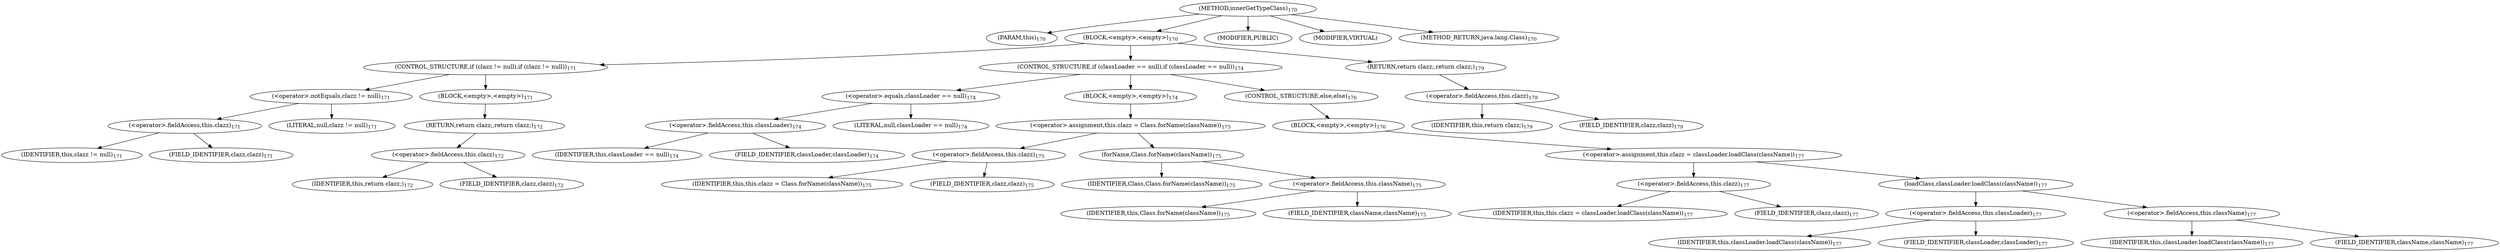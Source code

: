 digraph "innerGetTypeClass" {  
"306" [label = <(METHOD,innerGetTypeClass)<SUB>170</SUB>> ]
"307" [label = <(PARAM,this)<SUB>170</SUB>> ]
"308" [label = <(BLOCK,&lt;empty&gt;,&lt;empty&gt;)<SUB>170</SUB>> ]
"309" [label = <(CONTROL_STRUCTURE,if (clazz != null),if (clazz != null))<SUB>171</SUB>> ]
"310" [label = <(&lt;operator&gt;.notEquals,clazz != null)<SUB>171</SUB>> ]
"311" [label = <(&lt;operator&gt;.fieldAccess,this.clazz)<SUB>171</SUB>> ]
"312" [label = <(IDENTIFIER,this,clazz != null)<SUB>171</SUB>> ]
"313" [label = <(FIELD_IDENTIFIER,clazz,clazz)<SUB>171</SUB>> ]
"314" [label = <(LITERAL,null,clazz != null)<SUB>171</SUB>> ]
"315" [label = <(BLOCK,&lt;empty&gt;,&lt;empty&gt;)<SUB>171</SUB>> ]
"316" [label = <(RETURN,return clazz;,return clazz;)<SUB>172</SUB>> ]
"317" [label = <(&lt;operator&gt;.fieldAccess,this.clazz)<SUB>172</SUB>> ]
"318" [label = <(IDENTIFIER,this,return clazz;)<SUB>172</SUB>> ]
"319" [label = <(FIELD_IDENTIFIER,clazz,clazz)<SUB>172</SUB>> ]
"320" [label = <(CONTROL_STRUCTURE,if (classLoader == null),if (classLoader == null))<SUB>174</SUB>> ]
"321" [label = <(&lt;operator&gt;.equals,classLoader == null)<SUB>174</SUB>> ]
"322" [label = <(&lt;operator&gt;.fieldAccess,this.classLoader)<SUB>174</SUB>> ]
"323" [label = <(IDENTIFIER,this,classLoader == null)<SUB>174</SUB>> ]
"324" [label = <(FIELD_IDENTIFIER,classLoader,classLoader)<SUB>174</SUB>> ]
"325" [label = <(LITERAL,null,classLoader == null)<SUB>174</SUB>> ]
"326" [label = <(BLOCK,&lt;empty&gt;,&lt;empty&gt;)<SUB>174</SUB>> ]
"327" [label = <(&lt;operator&gt;.assignment,this.clazz = Class.forName(className))<SUB>175</SUB>> ]
"328" [label = <(&lt;operator&gt;.fieldAccess,this.clazz)<SUB>175</SUB>> ]
"329" [label = <(IDENTIFIER,this,this.clazz = Class.forName(className))<SUB>175</SUB>> ]
"330" [label = <(FIELD_IDENTIFIER,clazz,clazz)<SUB>175</SUB>> ]
"331" [label = <(forName,Class.forName(className))<SUB>175</SUB>> ]
"332" [label = <(IDENTIFIER,Class,Class.forName(className))<SUB>175</SUB>> ]
"333" [label = <(&lt;operator&gt;.fieldAccess,this.className)<SUB>175</SUB>> ]
"334" [label = <(IDENTIFIER,this,Class.forName(className))<SUB>175</SUB>> ]
"335" [label = <(FIELD_IDENTIFIER,className,className)<SUB>175</SUB>> ]
"336" [label = <(CONTROL_STRUCTURE,else,else)<SUB>176</SUB>> ]
"337" [label = <(BLOCK,&lt;empty&gt;,&lt;empty&gt;)<SUB>176</SUB>> ]
"338" [label = <(&lt;operator&gt;.assignment,this.clazz = classLoader.loadClass(className))<SUB>177</SUB>> ]
"339" [label = <(&lt;operator&gt;.fieldAccess,this.clazz)<SUB>177</SUB>> ]
"340" [label = <(IDENTIFIER,this,this.clazz = classLoader.loadClass(className))<SUB>177</SUB>> ]
"341" [label = <(FIELD_IDENTIFIER,clazz,clazz)<SUB>177</SUB>> ]
"342" [label = <(loadClass,classLoader.loadClass(className))<SUB>177</SUB>> ]
"343" [label = <(&lt;operator&gt;.fieldAccess,this.classLoader)<SUB>177</SUB>> ]
"344" [label = <(IDENTIFIER,this,classLoader.loadClass(className))<SUB>177</SUB>> ]
"345" [label = <(FIELD_IDENTIFIER,classLoader,classLoader)<SUB>177</SUB>> ]
"346" [label = <(&lt;operator&gt;.fieldAccess,this.className)<SUB>177</SUB>> ]
"347" [label = <(IDENTIFIER,this,classLoader.loadClass(className))<SUB>177</SUB>> ]
"348" [label = <(FIELD_IDENTIFIER,className,className)<SUB>177</SUB>> ]
"349" [label = <(RETURN,return clazz;,return clazz;)<SUB>179</SUB>> ]
"350" [label = <(&lt;operator&gt;.fieldAccess,this.clazz)<SUB>179</SUB>> ]
"351" [label = <(IDENTIFIER,this,return clazz;)<SUB>179</SUB>> ]
"352" [label = <(FIELD_IDENTIFIER,clazz,clazz)<SUB>179</SUB>> ]
"353" [label = <(MODIFIER,PUBLIC)> ]
"354" [label = <(MODIFIER,VIRTUAL)> ]
"355" [label = <(METHOD_RETURN,java.lang.Class)<SUB>170</SUB>> ]
  "306" -> "307" 
  "306" -> "308" 
  "306" -> "353" 
  "306" -> "354" 
  "306" -> "355" 
  "308" -> "309" 
  "308" -> "320" 
  "308" -> "349" 
  "309" -> "310" 
  "309" -> "315" 
  "310" -> "311" 
  "310" -> "314" 
  "311" -> "312" 
  "311" -> "313" 
  "315" -> "316" 
  "316" -> "317" 
  "317" -> "318" 
  "317" -> "319" 
  "320" -> "321" 
  "320" -> "326" 
  "320" -> "336" 
  "321" -> "322" 
  "321" -> "325" 
  "322" -> "323" 
  "322" -> "324" 
  "326" -> "327" 
  "327" -> "328" 
  "327" -> "331" 
  "328" -> "329" 
  "328" -> "330" 
  "331" -> "332" 
  "331" -> "333" 
  "333" -> "334" 
  "333" -> "335" 
  "336" -> "337" 
  "337" -> "338" 
  "338" -> "339" 
  "338" -> "342" 
  "339" -> "340" 
  "339" -> "341" 
  "342" -> "343" 
  "342" -> "346" 
  "343" -> "344" 
  "343" -> "345" 
  "346" -> "347" 
  "346" -> "348" 
  "349" -> "350" 
  "350" -> "351" 
  "350" -> "352" 
}
